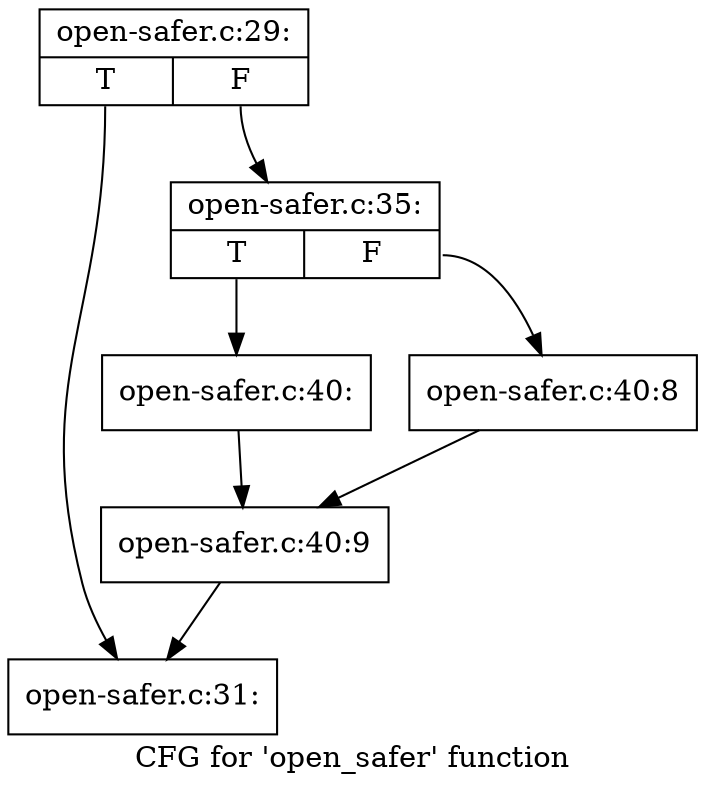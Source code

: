 digraph "CFG for 'open_safer' function" {
	label="CFG for 'open_safer' function";

	Node0xcecabf0 [shape=record,label="{open-safer.c:29:|{<s0>T|<s1>F}}"];
	Node0xcecabf0:s0 -> Node0xced3a20;
	Node0xcecabf0:s1 -> Node0xced39d0;
	Node0xced39d0 [shape=record,label="{open-safer.c:35:|{<s0>T|<s1>F}}"];
	Node0xced39d0:s0 -> Node0xced8120;
	Node0xced39d0:s1 -> Node0xced81a0;
	Node0xced8120 [shape=record,label="{open-safer.c:40:}"];
	Node0xced8120 -> Node0xced8220;
	Node0xced81a0 [shape=record,label="{open-safer.c:40:8}"];
	Node0xced81a0 -> Node0xced8220;
	Node0xced8220 [shape=record,label="{open-safer.c:40:9}"];
	Node0xced8220 -> Node0xced3a20;
	Node0xced3a20 [shape=record,label="{open-safer.c:31:}"];
}
